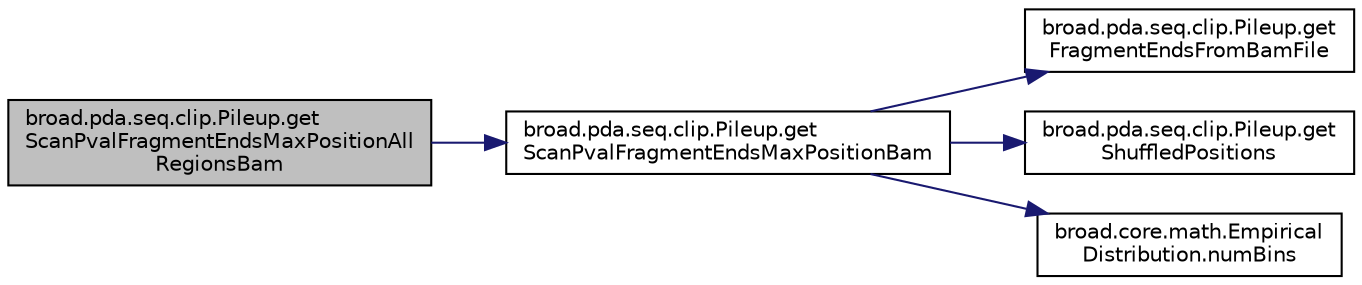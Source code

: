 digraph "broad.pda.seq.clip.Pileup.getScanPvalFragmentEndsMaxPositionAllRegionsBam"
{
  edge [fontname="Helvetica",fontsize="10",labelfontname="Helvetica",labelfontsize="10"];
  node [fontname="Helvetica",fontsize="10",shape=record];
  rankdir="LR";
  Node1 [label="broad.pda.seq.clip.Pileup.get\lScanPvalFragmentEndsMaxPositionAll\lRegionsBam",height=0.2,width=0.4,color="black", fillcolor="grey75", style="filled" fontcolor="black"];
  Node1 -> Node2 [color="midnightblue",fontsize="10",style="solid"];
  Node2 [label="broad.pda.seq.clip.Pileup.get\lScanPvalFragmentEndsMaxPositionBam",height=0.2,width=0.4,color="black", fillcolor="white", style="filled",URL="$classbroad_1_1pda_1_1seq_1_1clip_1_1_pileup.html#af7726e161df33f1675b770110193078f"];
  Node2 -> Node3 [color="midnightblue",fontsize="10",style="solid"];
  Node3 [label="broad.pda.seq.clip.Pileup.get\lFragmentEndsFromBamFile",height=0.2,width=0.4,color="black", fillcolor="white", style="filled",URL="$classbroad_1_1pda_1_1seq_1_1clip_1_1_pileup.html#a9d35efcf06921f02594aef226c6862d4"];
  Node2 -> Node4 [color="midnightblue",fontsize="10",style="solid"];
  Node4 [label="broad.pda.seq.clip.Pileup.get\lShuffledPositions",height=0.2,width=0.4,color="black", fillcolor="white", style="filled",URL="$classbroad_1_1pda_1_1seq_1_1clip_1_1_pileup.html#a9da41d6224e8d98d57989bf58c16190a"];
  Node2 -> Node5 [color="midnightblue",fontsize="10",style="solid"];
  Node5 [label="broad.core.math.Empirical\lDistribution.numBins",height=0.2,width=0.4,color="black", fillcolor="white", style="filled",URL="$classbroad_1_1core_1_1math_1_1_empirical_distribution.html#aa0e75954ec367fc3b7882d884100a652"];
}
